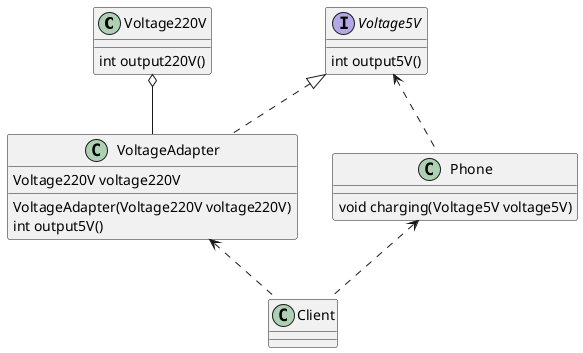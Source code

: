 @startuml


class Voltage220V{
    int output220V()
}
interface Voltage5V{
    int output5V()
}
class VoltageAdapter{
    Voltage220V voltage220V
    VoltageAdapter(Voltage220V voltage220V)
    int output5V()
}
class Phone{
    void charging(Voltage5V voltage5V)
}
class Client

Voltage220V o-- VoltageAdapter
Voltage5V <|.. VoltageAdapter
Voltage5V <.. Phone
Phone <.. Client
VoltageAdapter <.. Client

@enduml